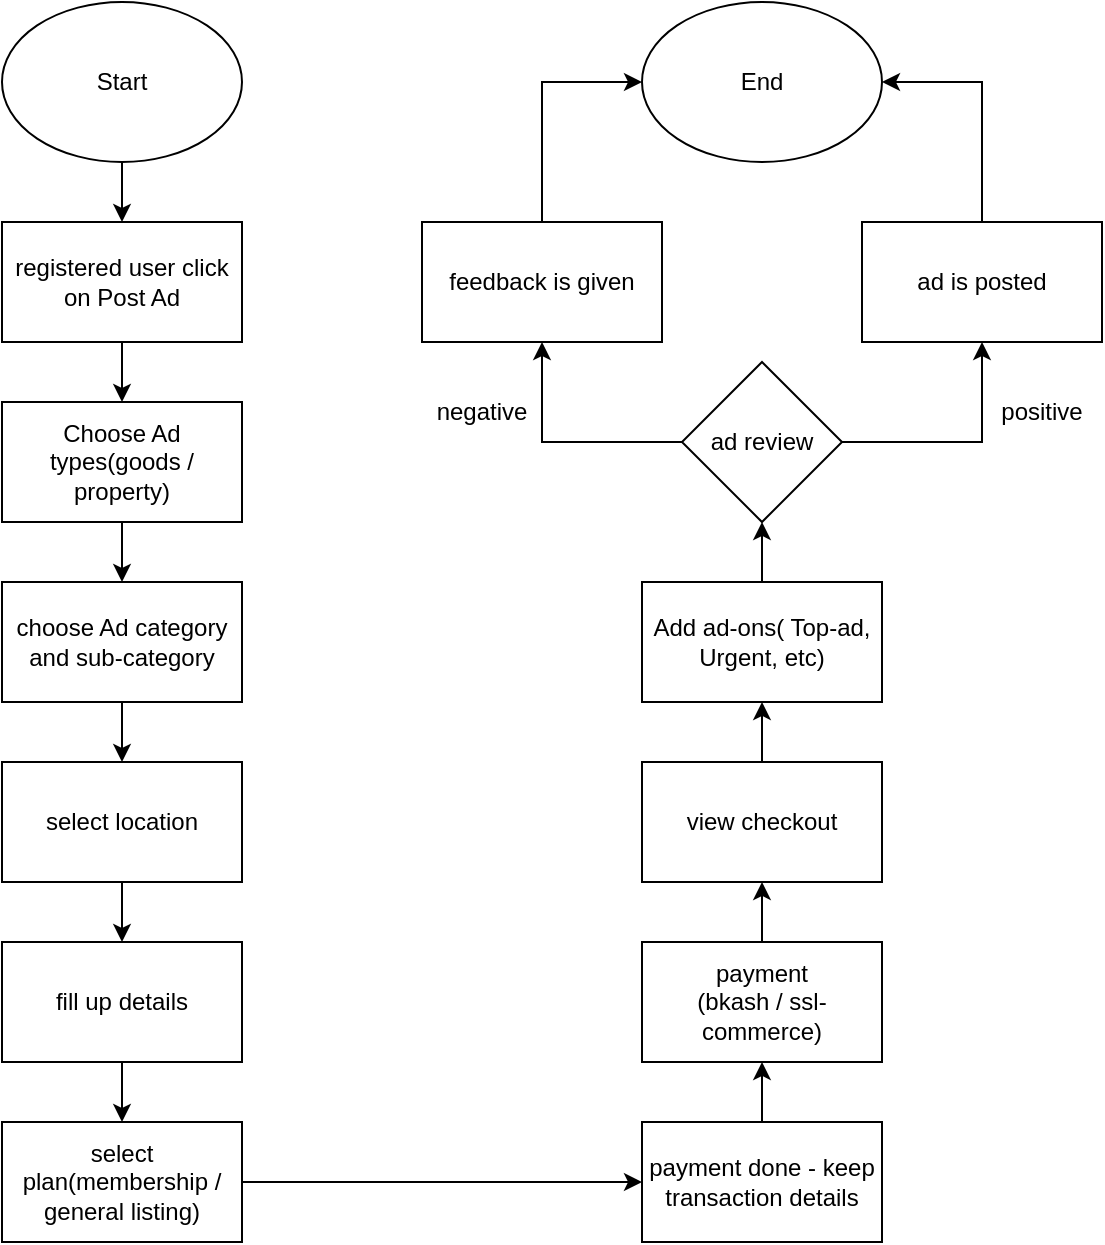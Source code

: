 <mxfile version="22.1.21" type="device">
  <diagram name="Page-1" id="9Ewgd7WJC4d77eWNAIYj">
    <mxGraphModel dx="1750" dy="937" grid="1" gridSize="10" guides="1" tooltips="1" connect="1" arrows="1" fold="1" page="1" pageScale="1" pageWidth="850" pageHeight="1100" math="0" shadow="0">
      <root>
        <mxCell id="0" />
        <mxCell id="1" parent="0" />
        <mxCell id="cHorV7z0BxvfCWnAHV9U-18" style="edgeStyle=orthogonalEdgeStyle;rounded=0;orthogonalLoop=1;jettySize=auto;html=1;exitX=0.5;exitY=1;exitDx=0;exitDy=0;entryX=0.5;entryY=0;entryDx=0;entryDy=0;" edge="1" parent="1" source="cHorV7z0BxvfCWnAHV9U-1" target="cHorV7z0BxvfCWnAHV9U-3">
          <mxGeometry relative="1" as="geometry" />
        </mxCell>
        <mxCell id="cHorV7z0BxvfCWnAHV9U-1" value="registered user click on Post Ad" style="rounded=0;whiteSpace=wrap;html=1;" vertex="1" parent="1">
          <mxGeometry x="150" y="350" width="120" height="60" as="geometry" />
        </mxCell>
        <mxCell id="cHorV7z0BxvfCWnAHV9U-17" style="edgeStyle=orthogonalEdgeStyle;rounded=0;orthogonalLoop=1;jettySize=auto;html=1;exitX=0.5;exitY=1;exitDx=0;exitDy=0;entryX=0.5;entryY=0;entryDx=0;entryDy=0;" edge="1" parent="1" source="cHorV7z0BxvfCWnAHV9U-2" target="cHorV7z0BxvfCWnAHV9U-1">
          <mxGeometry relative="1" as="geometry" />
        </mxCell>
        <mxCell id="cHorV7z0BxvfCWnAHV9U-2" value="Start" style="ellipse;whiteSpace=wrap;html=1;" vertex="1" parent="1">
          <mxGeometry x="150" y="240" width="120" height="80" as="geometry" />
        </mxCell>
        <mxCell id="cHorV7z0BxvfCWnAHV9U-19" style="edgeStyle=orthogonalEdgeStyle;rounded=0;orthogonalLoop=1;jettySize=auto;html=1;exitX=0.5;exitY=1;exitDx=0;exitDy=0;entryX=0.5;entryY=0;entryDx=0;entryDy=0;" edge="1" parent="1" source="cHorV7z0BxvfCWnAHV9U-3" target="cHorV7z0BxvfCWnAHV9U-4">
          <mxGeometry relative="1" as="geometry" />
        </mxCell>
        <mxCell id="cHorV7z0BxvfCWnAHV9U-3" value="Choose Ad types(goods / property)" style="rounded=0;whiteSpace=wrap;html=1;" vertex="1" parent="1">
          <mxGeometry x="150" y="440" width="120" height="60" as="geometry" />
        </mxCell>
        <mxCell id="cHorV7z0BxvfCWnAHV9U-20" style="edgeStyle=orthogonalEdgeStyle;rounded=0;orthogonalLoop=1;jettySize=auto;html=1;exitX=0.5;exitY=1;exitDx=0;exitDy=0;entryX=0.5;entryY=0;entryDx=0;entryDy=0;" edge="1" parent="1" source="cHorV7z0BxvfCWnAHV9U-4" target="cHorV7z0BxvfCWnAHV9U-5">
          <mxGeometry relative="1" as="geometry" />
        </mxCell>
        <mxCell id="cHorV7z0BxvfCWnAHV9U-4" value="choose Ad category and sub-category" style="rounded=0;whiteSpace=wrap;html=1;" vertex="1" parent="1">
          <mxGeometry x="150" y="530" width="120" height="60" as="geometry" />
        </mxCell>
        <mxCell id="cHorV7z0BxvfCWnAHV9U-21" style="edgeStyle=orthogonalEdgeStyle;rounded=0;orthogonalLoop=1;jettySize=auto;html=1;exitX=0.5;exitY=1;exitDx=0;exitDy=0;entryX=0.5;entryY=0;entryDx=0;entryDy=0;" edge="1" parent="1" source="cHorV7z0BxvfCWnAHV9U-5" target="cHorV7z0BxvfCWnAHV9U-6">
          <mxGeometry relative="1" as="geometry" />
        </mxCell>
        <mxCell id="cHorV7z0BxvfCWnAHV9U-5" value="select location" style="rounded=0;whiteSpace=wrap;html=1;" vertex="1" parent="1">
          <mxGeometry x="150" y="620" width="120" height="60" as="geometry" />
        </mxCell>
        <mxCell id="cHorV7z0BxvfCWnAHV9U-22" style="edgeStyle=orthogonalEdgeStyle;rounded=0;orthogonalLoop=1;jettySize=auto;html=1;exitX=0.5;exitY=1;exitDx=0;exitDy=0;entryX=0.5;entryY=0;entryDx=0;entryDy=0;" edge="1" parent="1" source="cHorV7z0BxvfCWnAHV9U-6" target="cHorV7z0BxvfCWnAHV9U-7">
          <mxGeometry relative="1" as="geometry" />
        </mxCell>
        <mxCell id="cHorV7z0BxvfCWnAHV9U-6" value="fill up details" style="rounded=0;whiteSpace=wrap;html=1;" vertex="1" parent="1">
          <mxGeometry x="150" y="710" width="120" height="60" as="geometry" />
        </mxCell>
        <mxCell id="cHorV7z0BxvfCWnAHV9U-23" style="edgeStyle=orthogonalEdgeStyle;rounded=0;orthogonalLoop=1;jettySize=auto;html=1;exitX=1;exitY=0.5;exitDx=0;exitDy=0;entryX=0;entryY=0.5;entryDx=0;entryDy=0;" edge="1" parent="1" source="cHorV7z0BxvfCWnAHV9U-7" target="cHorV7z0BxvfCWnAHV9U-11">
          <mxGeometry relative="1" as="geometry" />
        </mxCell>
        <mxCell id="cHorV7z0BxvfCWnAHV9U-7" value="select plan(membership / general listing)" style="rounded=0;whiteSpace=wrap;html=1;" vertex="1" parent="1">
          <mxGeometry x="150" y="800" width="120" height="60" as="geometry" />
        </mxCell>
        <mxCell id="cHorV7z0BxvfCWnAHV9U-27" style="edgeStyle=orthogonalEdgeStyle;rounded=0;orthogonalLoop=1;jettySize=auto;html=1;exitX=0.5;exitY=0;exitDx=0;exitDy=0;entryX=0.5;entryY=1;entryDx=0;entryDy=0;" edge="1" parent="1" source="cHorV7z0BxvfCWnAHV9U-8" target="cHorV7z0BxvfCWnAHV9U-13">
          <mxGeometry relative="1" as="geometry" />
        </mxCell>
        <mxCell id="cHorV7z0BxvfCWnAHV9U-8" value="Add ad-ons( Top-ad, Urgent, etc)" style="rounded=0;whiteSpace=wrap;html=1;" vertex="1" parent="1">
          <mxGeometry x="470" y="530" width="120" height="60" as="geometry" />
        </mxCell>
        <mxCell id="cHorV7z0BxvfCWnAHV9U-26" style="edgeStyle=orthogonalEdgeStyle;rounded=0;orthogonalLoop=1;jettySize=auto;html=1;exitX=0.5;exitY=0;exitDx=0;exitDy=0;entryX=0.5;entryY=1;entryDx=0;entryDy=0;" edge="1" parent="1" source="cHorV7z0BxvfCWnAHV9U-9" target="cHorV7z0BxvfCWnAHV9U-8">
          <mxGeometry relative="1" as="geometry" />
        </mxCell>
        <mxCell id="cHorV7z0BxvfCWnAHV9U-9" value="view checkout" style="rounded=0;whiteSpace=wrap;html=1;" vertex="1" parent="1">
          <mxGeometry x="470" y="620" width="120" height="60" as="geometry" />
        </mxCell>
        <mxCell id="cHorV7z0BxvfCWnAHV9U-25" style="edgeStyle=orthogonalEdgeStyle;rounded=0;orthogonalLoop=1;jettySize=auto;html=1;exitX=0.5;exitY=0;exitDx=0;exitDy=0;entryX=0.5;entryY=1;entryDx=0;entryDy=0;" edge="1" parent="1" source="cHorV7z0BxvfCWnAHV9U-10" target="cHorV7z0BxvfCWnAHV9U-9">
          <mxGeometry relative="1" as="geometry" />
        </mxCell>
        <mxCell id="cHorV7z0BxvfCWnAHV9U-10" value="payment&lt;br&gt;(bkash / ssl-commerce)" style="rounded=0;whiteSpace=wrap;html=1;" vertex="1" parent="1">
          <mxGeometry x="470" y="710" width="120" height="60" as="geometry" />
        </mxCell>
        <mxCell id="cHorV7z0BxvfCWnAHV9U-24" style="edgeStyle=orthogonalEdgeStyle;rounded=0;orthogonalLoop=1;jettySize=auto;html=1;exitX=0.5;exitY=0;exitDx=0;exitDy=0;entryX=0.5;entryY=1;entryDx=0;entryDy=0;" edge="1" parent="1" source="cHorV7z0BxvfCWnAHV9U-11" target="cHorV7z0BxvfCWnAHV9U-10">
          <mxGeometry relative="1" as="geometry" />
        </mxCell>
        <mxCell id="cHorV7z0BxvfCWnAHV9U-11" value="payment done - keep transaction details" style="rounded=0;whiteSpace=wrap;html=1;" vertex="1" parent="1">
          <mxGeometry x="470" y="800" width="120" height="60" as="geometry" />
        </mxCell>
        <mxCell id="cHorV7z0BxvfCWnAHV9U-28" style="edgeStyle=orthogonalEdgeStyle;rounded=0;orthogonalLoop=1;jettySize=auto;html=1;exitX=0;exitY=0.5;exitDx=0;exitDy=0;entryX=0.5;entryY=1;entryDx=0;entryDy=0;" edge="1" parent="1" source="cHorV7z0BxvfCWnAHV9U-13" target="cHorV7z0BxvfCWnAHV9U-15">
          <mxGeometry relative="1" as="geometry" />
        </mxCell>
        <mxCell id="cHorV7z0BxvfCWnAHV9U-29" style="edgeStyle=orthogonalEdgeStyle;rounded=0;orthogonalLoop=1;jettySize=auto;html=1;exitX=1;exitY=0.5;exitDx=0;exitDy=0;entryX=0.5;entryY=1;entryDx=0;entryDy=0;" edge="1" parent="1" source="cHorV7z0BxvfCWnAHV9U-13" target="cHorV7z0BxvfCWnAHV9U-14">
          <mxGeometry relative="1" as="geometry" />
        </mxCell>
        <mxCell id="cHorV7z0BxvfCWnAHV9U-13" value="ad review" style="rhombus;whiteSpace=wrap;html=1;" vertex="1" parent="1">
          <mxGeometry x="490" y="420" width="80" height="80" as="geometry" />
        </mxCell>
        <mxCell id="cHorV7z0BxvfCWnAHV9U-30" style="edgeStyle=orthogonalEdgeStyle;rounded=0;orthogonalLoop=1;jettySize=auto;html=1;exitX=0.5;exitY=0;exitDx=0;exitDy=0;entryX=1;entryY=0.5;entryDx=0;entryDy=0;" edge="1" parent="1" source="cHorV7z0BxvfCWnAHV9U-14" target="cHorV7z0BxvfCWnAHV9U-16">
          <mxGeometry relative="1" as="geometry" />
        </mxCell>
        <mxCell id="cHorV7z0BxvfCWnAHV9U-14" value="ad is posted" style="rounded=0;whiteSpace=wrap;html=1;" vertex="1" parent="1">
          <mxGeometry x="580" y="350" width="120" height="60" as="geometry" />
        </mxCell>
        <mxCell id="cHorV7z0BxvfCWnAHV9U-31" style="edgeStyle=orthogonalEdgeStyle;rounded=0;orthogonalLoop=1;jettySize=auto;html=1;entryX=0;entryY=0.5;entryDx=0;entryDy=0;" edge="1" parent="1" source="cHorV7z0BxvfCWnAHV9U-15" target="cHorV7z0BxvfCWnAHV9U-16">
          <mxGeometry relative="1" as="geometry" />
        </mxCell>
        <mxCell id="cHorV7z0BxvfCWnAHV9U-15" value="feedback is given" style="rounded=0;whiteSpace=wrap;html=1;" vertex="1" parent="1">
          <mxGeometry x="360" y="350" width="120" height="60" as="geometry" />
        </mxCell>
        <mxCell id="cHorV7z0BxvfCWnAHV9U-16" value="End" style="ellipse;whiteSpace=wrap;html=1;" vertex="1" parent="1">
          <mxGeometry x="470" y="240" width="120" height="80" as="geometry" />
        </mxCell>
        <mxCell id="cHorV7z0BxvfCWnAHV9U-32" value="positive" style="text;html=1;strokeColor=none;fillColor=none;align=center;verticalAlign=middle;whiteSpace=wrap;rounded=0;" vertex="1" parent="1">
          <mxGeometry x="640" y="430" width="60" height="30" as="geometry" />
        </mxCell>
        <mxCell id="cHorV7z0BxvfCWnAHV9U-33" value="negative" style="text;html=1;strokeColor=none;fillColor=none;align=center;verticalAlign=middle;whiteSpace=wrap;rounded=0;" vertex="1" parent="1">
          <mxGeometry x="360" y="430" width="60" height="30" as="geometry" />
        </mxCell>
      </root>
    </mxGraphModel>
  </diagram>
</mxfile>
